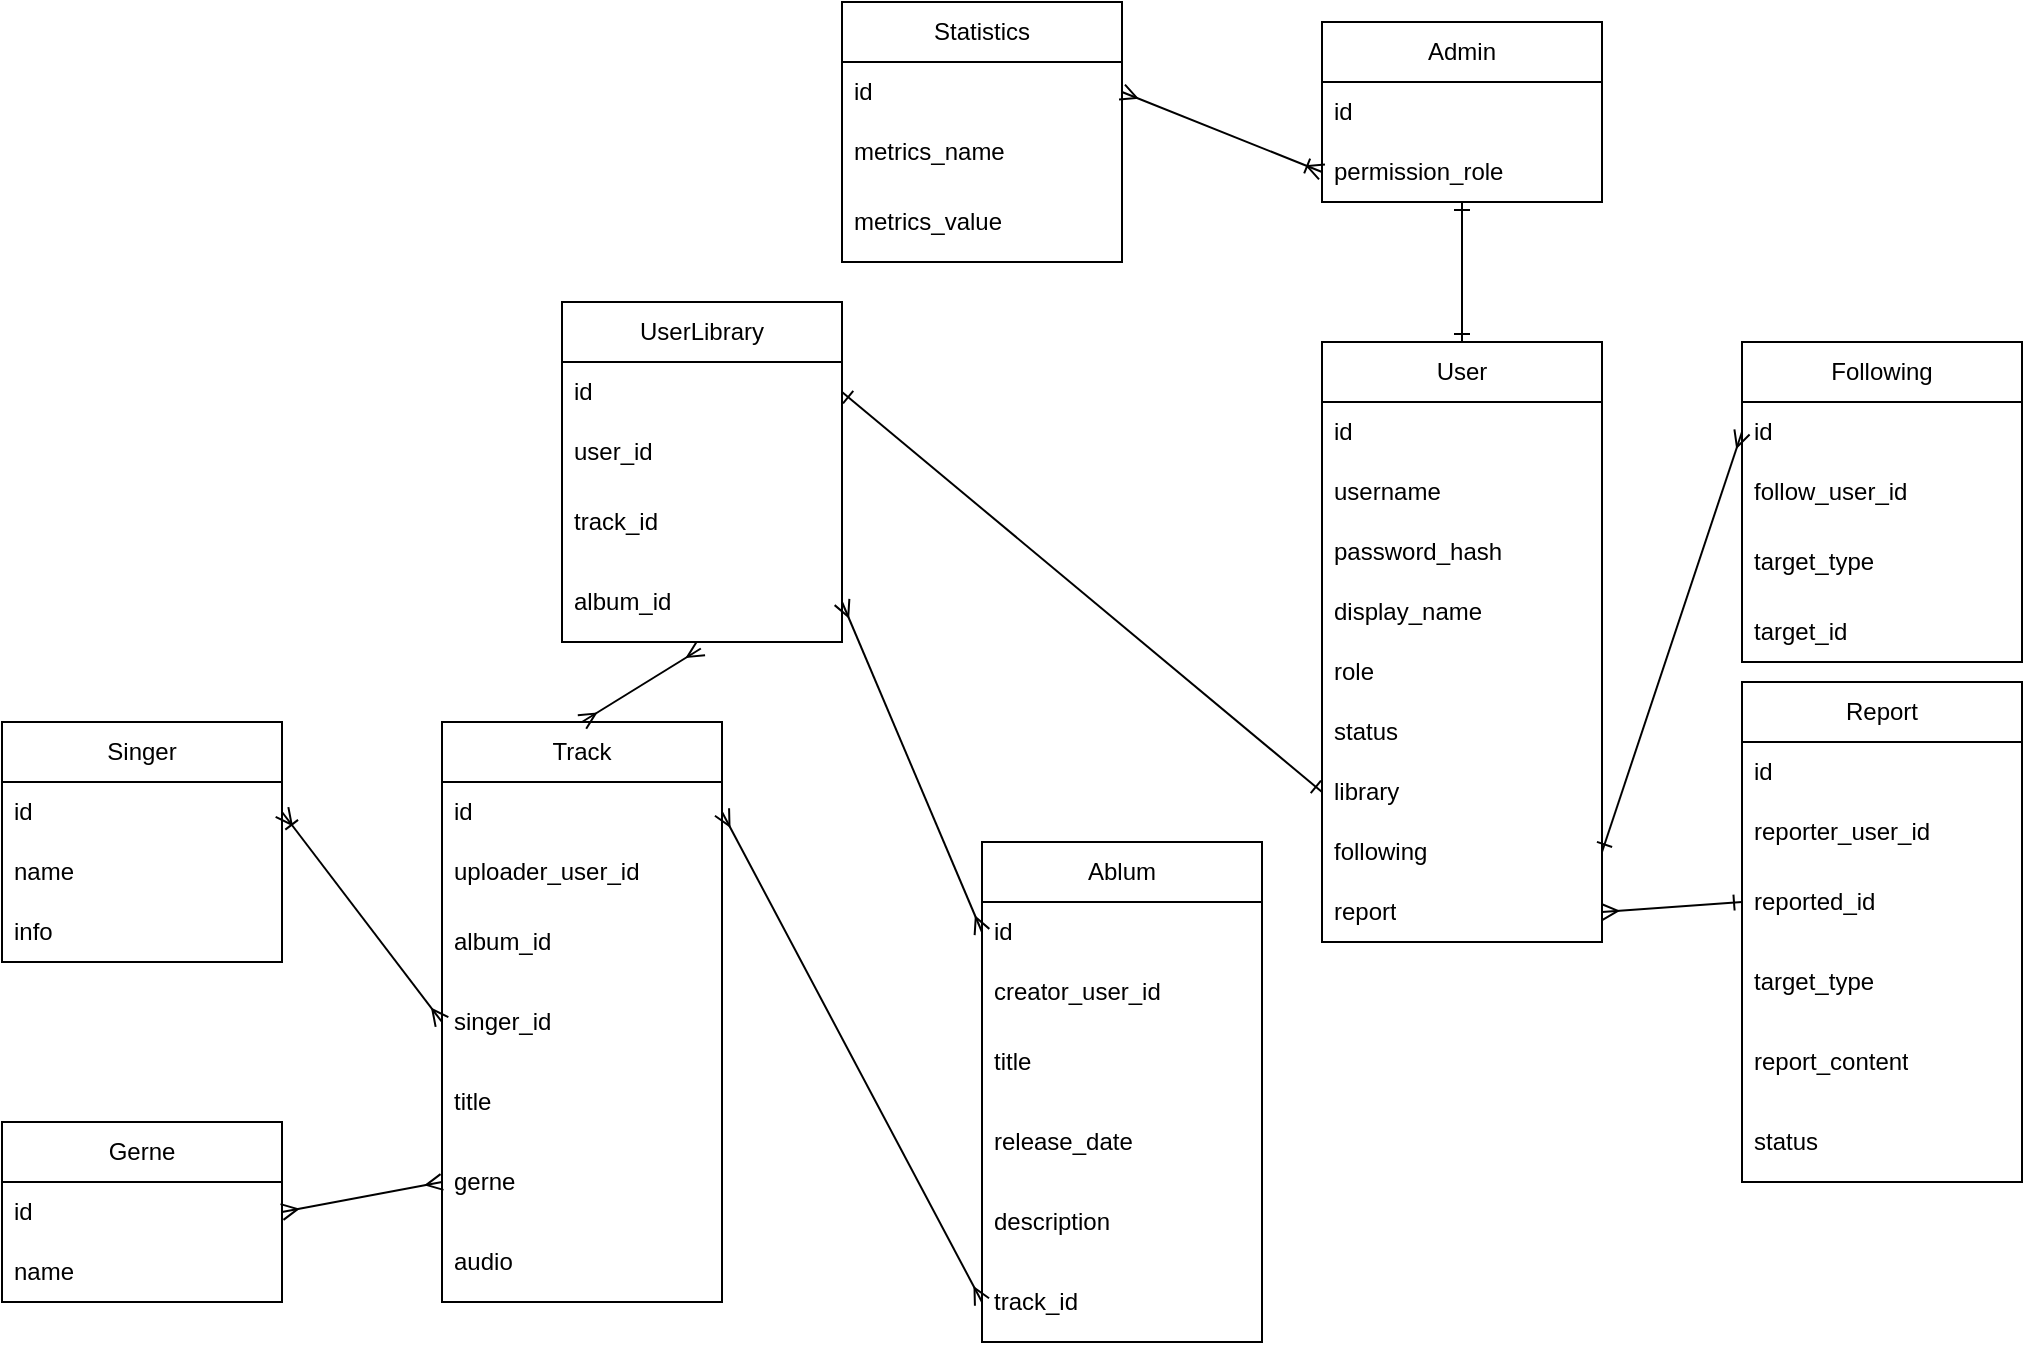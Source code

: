 <mxfile version="28.2.0">
  <diagram name="Page-1" id="NPyNDlLzZnSuLOFppPFg">
    <mxGraphModel dx="2388" dy="2002" grid="1" gridSize="10" guides="1" tooltips="1" connect="1" arrows="1" fold="1" page="1" pageScale="1" pageWidth="850" pageHeight="1100" math="0" shadow="0">
      <root>
        <mxCell id="0" />
        <mxCell id="1" parent="0" />
        <mxCell id="Ij8ILZ2qNgfakyNw2iji-5" value="User" style="swimlane;fontStyle=0;childLayout=stackLayout;horizontal=1;startSize=30;horizontalStack=0;resizeParent=1;resizeParentMax=0;resizeLast=0;collapsible=1;marginBottom=0;whiteSpace=wrap;html=1;" vertex="1" parent="1">
          <mxGeometry x="300" y="-280" width="140" height="300" as="geometry" />
        </mxCell>
        <mxCell id="Ij8ILZ2qNgfakyNw2iji-6" value="id" style="text;strokeColor=none;fillColor=none;align=left;verticalAlign=middle;spacingLeft=4;spacingRight=4;overflow=hidden;points=[[0,0.5],[1,0.5]];portConstraint=eastwest;rotatable=0;whiteSpace=wrap;html=1;" vertex="1" parent="Ij8ILZ2qNgfakyNw2iji-5">
          <mxGeometry y="30" width="140" height="30" as="geometry" />
        </mxCell>
        <mxCell id="Ij8ILZ2qNgfakyNw2iji-7" value="username" style="text;strokeColor=none;fillColor=none;align=left;verticalAlign=middle;spacingLeft=4;spacingRight=4;overflow=hidden;points=[[0,0.5],[1,0.5]];portConstraint=eastwest;rotatable=0;whiteSpace=wrap;html=1;" vertex="1" parent="Ij8ILZ2qNgfakyNw2iji-5">
          <mxGeometry y="60" width="140" height="30" as="geometry" />
        </mxCell>
        <mxCell id="Ij8ILZ2qNgfakyNw2iji-8" value="password_hash" style="text;strokeColor=none;fillColor=none;align=left;verticalAlign=middle;spacingLeft=4;spacingRight=4;overflow=hidden;points=[[0,0.5],[1,0.5]];portConstraint=eastwest;rotatable=0;whiteSpace=wrap;html=1;" vertex="1" parent="Ij8ILZ2qNgfakyNw2iji-5">
          <mxGeometry y="90" width="140" height="30" as="geometry" />
        </mxCell>
        <mxCell id="Ij8ILZ2qNgfakyNw2iji-55" value="display_name" style="text;strokeColor=none;fillColor=none;align=left;verticalAlign=middle;spacingLeft=4;spacingRight=4;overflow=hidden;points=[[0,0.5],[1,0.5]];portConstraint=eastwest;rotatable=0;whiteSpace=wrap;html=1;" vertex="1" parent="Ij8ILZ2qNgfakyNw2iji-5">
          <mxGeometry y="120" width="140" height="30" as="geometry" />
        </mxCell>
        <mxCell id="Ij8ILZ2qNgfakyNw2iji-56" value="role" style="text;strokeColor=none;fillColor=none;align=left;verticalAlign=middle;spacingLeft=4;spacingRight=4;overflow=hidden;points=[[0,0.5],[1,0.5]];portConstraint=eastwest;rotatable=0;whiteSpace=wrap;html=1;" vertex="1" parent="Ij8ILZ2qNgfakyNw2iji-5">
          <mxGeometry y="150" width="140" height="30" as="geometry" />
        </mxCell>
        <mxCell id="Ij8ILZ2qNgfakyNw2iji-57" value="status" style="text;strokeColor=none;fillColor=none;align=left;verticalAlign=middle;spacingLeft=4;spacingRight=4;overflow=hidden;points=[[0,0.5],[1,0.5]];portConstraint=eastwest;rotatable=0;whiteSpace=wrap;html=1;" vertex="1" parent="Ij8ILZ2qNgfakyNw2iji-5">
          <mxGeometry y="180" width="140" height="30" as="geometry" />
        </mxCell>
        <mxCell id="Ij8ILZ2qNgfakyNw2iji-58" value="library" style="text;strokeColor=none;fillColor=none;align=left;verticalAlign=middle;spacingLeft=4;spacingRight=4;overflow=hidden;points=[[0,0.5],[1,0.5]];portConstraint=eastwest;rotatable=0;whiteSpace=wrap;html=1;" vertex="1" parent="Ij8ILZ2qNgfakyNw2iji-5">
          <mxGeometry y="210" width="140" height="30" as="geometry" />
        </mxCell>
        <mxCell id="Ij8ILZ2qNgfakyNw2iji-59" value="following" style="text;strokeColor=none;fillColor=none;align=left;verticalAlign=middle;spacingLeft=4;spacingRight=4;overflow=hidden;points=[[0,0.5],[1,0.5]];portConstraint=eastwest;rotatable=0;whiteSpace=wrap;html=1;" vertex="1" parent="Ij8ILZ2qNgfakyNw2iji-5">
          <mxGeometry y="240" width="140" height="30" as="geometry" />
        </mxCell>
        <mxCell id="Ij8ILZ2qNgfakyNw2iji-61" value="report" style="text;strokeColor=none;fillColor=none;align=left;verticalAlign=middle;spacingLeft=4;spacingRight=4;overflow=hidden;points=[[0,0.5],[1,0.5]];portConstraint=eastwest;rotatable=0;whiteSpace=wrap;html=1;" vertex="1" parent="Ij8ILZ2qNgfakyNw2iji-5">
          <mxGeometry y="270" width="140" height="30" as="geometry" />
        </mxCell>
        <mxCell id="Ij8ILZ2qNgfakyNw2iji-18" value="Following" style="swimlane;fontStyle=0;childLayout=stackLayout;horizontal=1;startSize=30;horizontalStack=0;resizeParent=1;resizeParentMax=0;resizeLast=0;collapsible=1;marginBottom=0;whiteSpace=wrap;html=1;" vertex="1" parent="1">
          <mxGeometry x="510" y="-280" width="140" height="160" as="geometry" />
        </mxCell>
        <mxCell id="Ij8ILZ2qNgfakyNw2iji-19" value="id" style="text;strokeColor=none;fillColor=none;align=left;verticalAlign=middle;spacingLeft=4;spacingRight=4;overflow=hidden;points=[[0,0.5],[1,0.5]];portConstraint=eastwest;rotatable=0;whiteSpace=wrap;html=1;" vertex="1" parent="Ij8ILZ2qNgfakyNw2iji-18">
          <mxGeometry y="30" width="140" height="30" as="geometry" />
        </mxCell>
        <mxCell id="Ij8ILZ2qNgfakyNw2iji-20" value="follow_user_id" style="text;strokeColor=none;fillColor=none;align=left;verticalAlign=middle;spacingLeft=4;spacingRight=4;overflow=hidden;points=[[0,0.5],[1,0.5]];portConstraint=eastwest;rotatable=0;whiteSpace=wrap;html=1;" vertex="1" parent="Ij8ILZ2qNgfakyNw2iji-18">
          <mxGeometry y="60" width="140" height="30" as="geometry" />
        </mxCell>
        <mxCell id="Ij8ILZ2qNgfakyNw2iji-21" value="target_type" style="text;strokeColor=none;fillColor=none;align=left;verticalAlign=middle;spacingLeft=4;spacingRight=4;overflow=hidden;points=[[0,0.5],[1,0.5]];portConstraint=eastwest;rotatable=0;whiteSpace=wrap;html=1;" vertex="1" parent="Ij8ILZ2qNgfakyNw2iji-18">
          <mxGeometry y="90" width="140" height="40" as="geometry" />
        </mxCell>
        <mxCell id="Ij8ILZ2qNgfakyNw2iji-65" value="target_id" style="text;strokeColor=none;fillColor=none;align=left;verticalAlign=middle;spacingLeft=4;spacingRight=4;overflow=hidden;points=[[0,0.5],[1,0.5]];portConstraint=eastwest;rotatable=0;whiteSpace=wrap;html=1;" vertex="1" parent="Ij8ILZ2qNgfakyNw2iji-18">
          <mxGeometry y="130" width="140" height="30" as="geometry" />
        </mxCell>
        <mxCell id="Ij8ILZ2qNgfakyNw2iji-23" value="Gerne" style="swimlane;fontStyle=0;childLayout=stackLayout;horizontal=1;startSize=30;horizontalStack=0;resizeParent=1;resizeParentMax=0;resizeLast=0;collapsible=1;marginBottom=0;whiteSpace=wrap;html=1;" vertex="1" parent="1">
          <mxGeometry x="-360" y="110" width="140" height="90" as="geometry" />
        </mxCell>
        <mxCell id="Ij8ILZ2qNgfakyNw2iji-24" value="id" style="text;strokeColor=none;fillColor=none;align=left;verticalAlign=middle;spacingLeft=4;spacingRight=4;overflow=hidden;points=[[0,0.5],[1,0.5]];portConstraint=eastwest;rotatable=0;whiteSpace=wrap;html=1;" vertex="1" parent="Ij8ILZ2qNgfakyNw2iji-23">
          <mxGeometry y="30" width="140" height="30" as="geometry" />
        </mxCell>
        <mxCell id="Ij8ILZ2qNgfakyNw2iji-25" value="name" style="text;strokeColor=none;fillColor=none;align=left;verticalAlign=middle;spacingLeft=4;spacingRight=4;overflow=hidden;points=[[0,0.5],[1,0.5]];portConstraint=eastwest;rotatable=0;whiteSpace=wrap;html=1;" vertex="1" parent="Ij8ILZ2qNgfakyNw2iji-23">
          <mxGeometry y="60" width="140" height="30" as="geometry" />
        </mxCell>
        <mxCell id="Ij8ILZ2qNgfakyNw2iji-27" value="Ablum" style="swimlane;fontStyle=0;childLayout=stackLayout;horizontal=1;startSize=30;horizontalStack=0;resizeParent=1;resizeParentMax=0;resizeLast=0;collapsible=1;marginBottom=0;whiteSpace=wrap;html=1;" vertex="1" parent="1">
          <mxGeometry x="130" y="-30" width="140" height="250" as="geometry" />
        </mxCell>
        <mxCell id="Ij8ILZ2qNgfakyNw2iji-28" value="id" style="text;strokeColor=none;fillColor=none;align=left;verticalAlign=middle;spacingLeft=4;spacingRight=4;overflow=hidden;points=[[0,0.5],[1,0.5]];portConstraint=eastwest;rotatable=0;whiteSpace=wrap;html=1;" vertex="1" parent="Ij8ILZ2qNgfakyNw2iji-27">
          <mxGeometry y="30" width="140" height="30" as="geometry" />
        </mxCell>
        <mxCell id="Ij8ILZ2qNgfakyNw2iji-29" value="creator_user_id" style="text;strokeColor=none;fillColor=none;align=left;verticalAlign=middle;spacingLeft=4;spacingRight=4;overflow=hidden;points=[[0,0.5],[1,0.5]];portConstraint=eastwest;rotatable=0;whiteSpace=wrap;html=1;" vertex="1" parent="Ij8ILZ2qNgfakyNw2iji-27">
          <mxGeometry y="60" width="140" height="30" as="geometry" />
        </mxCell>
        <mxCell id="Ij8ILZ2qNgfakyNw2iji-30" value="title" style="text;strokeColor=none;fillColor=none;align=left;verticalAlign=middle;spacingLeft=4;spacingRight=4;overflow=hidden;points=[[0,0.5],[1,0.5]];portConstraint=eastwest;rotatable=0;whiteSpace=wrap;html=1;" vertex="1" parent="Ij8ILZ2qNgfakyNw2iji-27">
          <mxGeometry y="90" width="140" height="40" as="geometry" />
        </mxCell>
        <mxCell id="Ij8ILZ2qNgfakyNw2iji-66" value="release_date" style="text;strokeColor=none;fillColor=none;align=left;verticalAlign=middle;spacingLeft=4;spacingRight=4;overflow=hidden;points=[[0,0.5],[1,0.5]];portConstraint=eastwest;rotatable=0;whiteSpace=wrap;html=1;" vertex="1" parent="Ij8ILZ2qNgfakyNw2iji-27">
          <mxGeometry y="130" width="140" height="40" as="geometry" />
        </mxCell>
        <mxCell id="Ij8ILZ2qNgfakyNw2iji-67" value="description" style="text;strokeColor=none;fillColor=none;align=left;verticalAlign=middle;spacingLeft=4;spacingRight=4;overflow=hidden;points=[[0,0.5],[1,0.5]];portConstraint=eastwest;rotatable=0;whiteSpace=wrap;html=1;" vertex="1" parent="Ij8ILZ2qNgfakyNw2iji-27">
          <mxGeometry y="170" width="140" height="40" as="geometry" />
        </mxCell>
        <mxCell id="Ij8ILZ2qNgfakyNw2iji-85" value="track_id" style="text;strokeColor=none;fillColor=none;align=left;verticalAlign=middle;spacingLeft=4;spacingRight=4;overflow=hidden;points=[[0,0.5],[1,0.5]];portConstraint=eastwest;rotatable=0;whiteSpace=wrap;html=1;" vertex="1" parent="Ij8ILZ2qNgfakyNw2iji-27">
          <mxGeometry y="210" width="140" height="40" as="geometry" />
        </mxCell>
        <mxCell id="Ij8ILZ2qNgfakyNw2iji-31" value="Singer" style="swimlane;fontStyle=0;childLayout=stackLayout;horizontal=1;startSize=30;horizontalStack=0;resizeParent=1;resizeParentMax=0;resizeLast=0;collapsible=1;marginBottom=0;whiteSpace=wrap;html=1;" vertex="1" parent="1">
          <mxGeometry x="-360" y="-90" width="140" height="120" as="geometry" />
        </mxCell>
        <mxCell id="Ij8ILZ2qNgfakyNw2iji-32" value="id" style="text;strokeColor=none;fillColor=none;align=left;verticalAlign=middle;spacingLeft=4;spacingRight=4;overflow=hidden;points=[[0,0.5],[1,0.5]];portConstraint=eastwest;rotatable=0;whiteSpace=wrap;html=1;" vertex="1" parent="Ij8ILZ2qNgfakyNw2iji-31">
          <mxGeometry y="30" width="140" height="30" as="geometry" />
        </mxCell>
        <mxCell id="Ij8ILZ2qNgfakyNw2iji-33" value="name" style="text;strokeColor=none;fillColor=none;align=left;verticalAlign=middle;spacingLeft=4;spacingRight=4;overflow=hidden;points=[[0,0.5],[1,0.5]];portConstraint=eastwest;rotatable=0;whiteSpace=wrap;html=1;" vertex="1" parent="Ij8ILZ2qNgfakyNw2iji-31">
          <mxGeometry y="60" width="140" height="30" as="geometry" />
        </mxCell>
        <mxCell id="Ij8ILZ2qNgfakyNw2iji-70" value="info" style="text;strokeColor=none;fillColor=none;align=left;verticalAlign=middle;spacingLeft=4;spacingRight=4;overflow=hidden;points=[[0,0.5],[1,0.5]];portConstraint=eastwest;rotatable=0;whiteSpace=wrap;html=1;" vertex="1" parent="Ij8ILZ2qNgfakyNw2iji-31">
          <mxGeometry y="90" width="140" height="30" as="geometry" />
        </mxCell>
        <mxCell id="Ij8ILZ2qNgfakyNw2iji-35" value="Track" style="swimlane;fontStyle=0;childLayout=stackLayout;horizontal=1;startSize=30;horizontalStack=0;resizeParent=1;resizeParentMax=0;resizeLast=0;collapsible=1;marginBottom=0;whiteSpace=wrap;html=1;" vertex="1" parent="1">
          <mxGeometry x="-140" y="-90" width="140" height="290" as="geometry" />
        </mxCell>
        <mxCell id="Ij8ILZ2qNgfakyNw2iji-36" value="id" style="text;strokeColor=none;fillColor=none;align=left;verticalAlign=middle;spacingLeft=4;spacingRight=4;overflow=hidden;points=[[0,0.5],[1,0.5]];portConstraint=eastwest;rotatable=0;whiteSpace=wrap;html=1;" vertex="1" parent="Ij8ILZ2qNgfakyNw2iji-35">
          <mxGeometry y="30" width="140" height="30" as="geometry" />
        </mxCell>
        <mxCell id="Ij8ILZ2qNgfakyNw2iji-37" value="uploader_user_id" style="text;strokeColor=none;fillColor=none;align=left;verticalAlign=middle;spacingLeft=4;spacingRight=4;overflow=hidden;points=[[0,0.5],[1,0.5]];portConstraint=eastwest;rotatable=0;whiteSpace=wrap;html=1;" vertex="1" parent="Ij8ILZ2qNgfakyNw2iji-35">
          <mxGeometry y="60" width="140" height="30" as="geometry" />
        </mxCell>
        <mxCell id="Ij8ILZ2qNgfakyNw2iji-38" value="album_id" style="text;strokeColor=none;fillColor=none;align=left;verticalAlign=middle;spacingLeft=4;spacingRight=4;overflow=hidden;points=[[0,0.5],[1,0.5]];portConstraint=eastwest;rotatable=0;whiteSpace=wrap;html=1;" vertex="1" parent="Ij8ILZ2qNgfakyNw2iji-35">
          <mxGeometry y="90" width="140" height="40" as="geometry" />
        </mxCell>
        <mxCell id="Ij8ILZ2qNgfakyNw2iji-74" value="singer_id" style="text;strokeColor=none;fillColor=none;align=left;verticalAlign=middle;spacingLeft=4;spacingRight=4;overflow=hidden;points=[[0,0.5],[1,0.5]];portConstraint=eastwest;rotatable=0;whiteSpace=wrap;html=1;" vertex="1" parent="Ij8ILZ2qNgfakyNw2iji-35">
          <mxGeometry y="130" width="140" height="40" as="geometry" />
        </mxCell>
        <mxCell id="Ij8ILZ2qNgfakyNw2iji-71" value="title" style="text;strokeColor=none;fillColor=none;align=left;verticalAlign=middle;spacingLeft=4;spacingRight=4;overflow=hidden;points=[[0,0.5],[1,0.5]];portConstraint=eastwest;rotatable=0;whiteSpace=wrap;html=1;" vertex="1" parent="Ij8ILZ2qNgfakyNw2iji-35">
          <mxGeometry y="170" width="140" height="40" as="geometry" />
        </mxCell>
        <mxCell id="Ij8ILZ2qNgfakyNw2iji-73" value="gerne" style="text;strokeColor=none;fillColor=none;align=left;verticalAlign=middle;spacingLeft=4;spacingRight=4;overflow=hidden;points=[[0,0.5],[1,0.5]];portConstraint=eastwest;rotatable=0;whiteSpace=wrap;html=1;" vertex="1" parent="Ij8ILZ2qNgfakyNw2iji-35">
          <mxGeometry y="210" width="140" height="40" as="geometry" />
        </mxCell>
        <mxCell id="Ij8ILZ2qNgfakyNw2iji-72" value="audio" style="text;strokeColor=none;fillColor=none;align=left;verticalAlign=middle;spacingLeft=4;spacingRight=4;overflow=hidden;points=[[0,0.5],[1,0.5]];portConstraint=eastwest;rotatable=0;whiteSpace=wrap;html=1;" vertex="1" parent="Ij8ILZ2qNgfakyNw2iji-35">
          <mxGeometry y="250" width="140" height="40" as="geometry" />
        </mxCell>
        <mxCell id="Ij8ILZ2qNgfakyNw2iji-39" value="UserLibrary" style="swimlane;fontStyle=0;childLayout=stackLayout;horizontal=1;startSize=30;horizontalStack=0;resizeParent=1;resizeParentMax=0;resizeLast=0;collapsible=1;marginBottom=0;whiteSpace=wrap;html=1;" vertex="1" parent="1">
          <mxGeometry x="-80" y="-300" width="140" height="170" as="geometry" />
        </mxCell>
        <mxCell id="Ij8ILZ2qNgfakyNw2iji-40" value="id" style="text;strokeColor=none;fillColor=none;align=left;verticalAlign=middle;spacingLeft=4;spacingRight=4;overflow=hidden;points=[[0,0.5],[1,0.5]];portConstraint=eastwest;rotatable=0;whiteSpace=wrap;html=1;" vertex="1" parent="Ij8ILZ2qNgfakyNw2iji-39">
          <mxGeometry y="30" width="140" height="30" as="geometry" />
        </mxCell>
        <mxCell id="Ij8ILZ2qNgfakyNw2iji-41" value="user_id" style="text;strokeColor=none;fillColor=none;align=left;verticalAlign=middle;spacingLeft=4;spacingRight=4;overflow=hidden;points=[[0,0.5],[1,0.5]];portConstraint=eastwest;rotatable=0;whiteSpace=wrap;html=1;" vertex="1" parent="Ij8ILZ2qNgfakyNw2iji-39">
          <mxGeometry y="60" width="140" height="30" as="geometry" />
        </mxCell>
        <mxCell id="Ij8ILZ2qNgfakyNw2iji-42" value="track_id" style="text;strokeColor=none;fillColor=none;align=left;verticalAlign=middle;spacingLeft=4;spacingRight=4;overflow=hidden;points=[[0,0.5],[1,0.5]];portConstraint=eastwest;rotatable=0;whiteSpace=wrap;html=1;" vertex="1" parent="Ij8ILZ2qNgfakyNw2iji-39">
          <mxGeometry y="90" width="140" height="40" as="geometry" />
        </mxCell>
        <mxCell id="Ij8ILZ2qNgfakyNw2iji-75" value="album_id" style="text;strokeColor=none;fillColor=none;align=left;verticalAlign=middle;spacingLeft=4;spacingRight=4;overflow=hidden;points=[[0,0.5],[1,0.5]];portConstraint=eastwest;rotatable=0;whiteSpace=wrap;html=1;" vertex="1" parent="Ij8ILZ2qNgfakyNw2iji-39">
          <mxGeometry y="130" width="140" height="40" as="geometry" />
        </mxCell>
        <mxCell id="Ij8ILZ2qNgfakyNw2iji-43" value="Statistics" style="swimlane;fontStyle=0;childLayout=stackLayout;horizontal=1;startSize=30;horizontalStack=0;resizeParent=1;resizeParentMax=0;resizeLast=0;collapsible=1;marginBottom=0;whiteSpace=wrap;html=1;" vertex="1" parent="1">
          <mxGeometry x="60" y="-450" width="140" height="130" as="geometry" />
        </mxCell>
        <mxCell id="Ij8ILZ2qNgfakyNw2iji-44" value="id" style="text;strokeColor=none;fillColor=none;align=left;verticalAlign=middle;spacingLeft=4;spacingRight=4;overflow=hidden;points=[[0,0.5],[1,0.5]];portConstraint=eastwest;rotatable=0;whiteSpace=wrap;html=1;" vertex="1" parent="Ij8ILZ2qNgfakyNw2iji-43">
          <mxGeometry y="30" width="140" height="30" as="geometry" />
        </mxCell>
        <mxCell id="Ij8ILZ2qNgfakyNw2iji-45" value="metrics_name" style="text;strokeColor=none;fillColor=none;align=left;verticalAlign=middle;spacingLeft=4;spacingRight=4;overflow=hidden;points=[[0,0.5],[1,0.5]];portConstraint=eastwest;rotatable=0;whiteSpace=wrap;html=1;" vertex="1" parent="Ij8ILZ2qNgfakyNw2iji-43">
          <mxGeometry y="60" width="140" height="30" as="geometry" />
        </mxCell>
        <mxCell id="Ij8ILZ2qNgfakyNw2iji-46" value="metrics_value" style="text;strokeColor=none;fillColor=none;align=left;verticalAlign=middle;spacingLeft=4;spacingRight=4;overflow=hidden;points=[[0,0.5],[1,0.5]];portConstraint=eastwest;rotatable=0;whiteSpace=wrap;html=1;" vertex="1" parent="Ij8ILZ2qNgfakyNw2iji-43">
          <mxGeometry y="90" width="140" height="40" as="geometry" />
        </mxCell>
        <mxCell id="Ij8ILZ2qNgfakyNw2iji-47" value="Admin" style="swimlane;fontStyle=0;childLayout=stackLayout;horizontal=1;startSize=30;horizontalStack=0;resizeParent=1;resizeParentMax=0;resizeLast=0;collapsible=1;marginBottom=0;whiteSpace=wrap;html=1;" vertex="1" parent="1">
          <mxGeometry x="300" y="-440" width="140" height="90" as="geometry" />
        </mxCell>
        <mxCell id="Ij8ILZ2qNgfakyNw2iji-48" value="id" style="text;strokeColor=none;fillColor=none;align=left;verticalAlign=middle;spacingLeft=4;spacingRight=4;overflow=hidden;points=[[0,0.5],[1,0.5]];portConstraint=eastwest;rotatable=0;whiteSpace=wrap;html=1;" vertex="1" parent="Ij8ILZ2qNgfakyNw2iji-47">
          <mxGeometry y="30" width="140" height="30" as="geometry" />
        </mxCell>
        <mxCell id="Ij8ILZ2qNgfakyNw2iji-49" value="permission_role" style="text;strokeColor=none;fillColor=none;align=left;verticalAlign=middle;spacingLeft=4;spacingRight=4;overflow=hidden;points=[[0,0.5],[1,0.5]];portConstraint=eastwest;rotatable=0;whiteSpace=wrap;html=1;" vertex="1" parent="Ij8ILZ2qNgfakyNw2iji-47">
          <mxGeometry y="60" width="140" height="30" as="geometry" />
        </mxCell>
        <mxCell id="Ij8ILZ2qNgfakyNw2iji-51" value="Report" style="swimlane;fontStyle=0;childLayout=stackLayout;horizontal=1;startSize=30;horizontalStack=0;resizeParent=1;resizeParentMax=0;resizeLast=0;collapsible=1;marginBottom=0;whiteSpace=wrap;html=1;" vertex="1" parent="1">
          <mxGeometry x="510" y="-110" width="140" height="250" as="geometry" />
        </mxCell>
        <mxCell id="Ij8ILZ2qNgfakyNw2iji-52" value="id" style="text;strokeColor=none;fillColor=none;align=left;verticalAlign=middle;spacingLeft=4;spacingRight=4;overflow=hidden;points=[[0,0.5],[1,0.5]];portConstraint=eastwest;rotatable=0;whiteSpace=wrap;html=1;" vertex="1" parent="Ij8ILZ2qNgfakyNw2iji-51">
          <mxGeometry y="30" width="140" height="30" as="geometry" />
        </mxCell>
        <mxCell id="Ij8ILZ2qNgfakyNw2iji-53" value="reporter_user_id" style="text;strokeColor=none;fillColor=none;align=left;verticalAlign=middle;spacingLeft=4;spacingRight=4;overflow=hidden;points=[[0,0.5],[1,0.5]];portConstraint=eastwest;rotatable=0;whiteSpace=wrap;html=1;" vertex="1" parent="Ij8ILZ2qNgfakyNw2iji-51">
          <mxGeometry y="60" width="140" height="30" as="geometry" />
        </mxCell>
        <mxCell id="Ij8ILZ2qNgfakyNw2iji-54" value="reported_id" style="text;strokeColor=none;fillColor=none;align=left;verticalAlign=middle;spacingLeft=4;spacingRight=4;overflow=hidden;points=[[0,0.5],[1,0.5]];portConstraint=eastwest;rotatable=0;whiteSpace=wrap;html=1;" vertex="1" parent="Ij8ILZ2qNgfakyNw2iji-51">
          <mxGeometry y="90" width="140" height="40" as="geometry" />
        </mxCell>
        <mxCell id="Ij8ILZ2qNgfakyNw2iji-62" value="target_type" style="text;strokeColor=none;fillColor=none;align=left;verticalAlign=middle;spacingLeft=4;spacingRight=4;overflow=hidden;points=[[0,0.5],[1,0.5]];portConstraint=eastwest;rotatable=0;whiteSpace=wrap;html=1;" vertex="1" parent="Ij8ILZ2qNgfakyNw2iji-51">
          <mxGeometry y="130" width="140" height="40" as="geometry" />
        </mxCell>
        <mxCell id="Ij8ILZ2qNgfakyNw2iji-63" value="report_content" style="text;strokeColor=none;fillColor=none;align=left;verticalAlign=middle;spacingLeft=4;spacingRight=4;overflow=hidden;points=[[0,0.5],[1,0.5]];portConstraint=eastwest;rotatable=0;whiteSpace=wrap;html=1;" vertex="1" parent="Ij8ILZ2qNgfakyNw2iji-51">
          <mxGeometry y="170" width="140" height="40" as="geometry" />
        </mxCell>
        <mxCell id="Ij8ILZ2qNgfakyNw2iji-64" value="status" style="text;strokeColor=none;fillColor=none;align=left;verticalAlign=middle;spacingLeft=4;spacingRight=4;overflow=hidden;points=[[0,0.5],[1,0.5]];portConstraint=eastwest;rotatable=0;whiteSpace=wrap;html=1;" vertex="1" parent="Ij8ILZ2qNgfakyNw2iji-51">
          <mxGeometry y="210" width="140" height="40" as="geometry" />
        </mxCell>
        <mxCell id="Ij8ILZ2qNgfakyNw2iji-77" value="" style="endArrow=ERone;startArrow=ERmany;html=1;rounded=0;entryX=0;entryY=0.5;entryDx=0;entryDy=0;exitX=1;exitY=0.5;exitDx=0;exitDy=0;startFill=0;endFill=0;" edge="1" parent="1" source="Ij8ILZ2qNgfakyNw2iji-61" target="Ij8ILZ2qNgfakyNw2iji-54">
          <mxGeometry width="50" height="50" relative="1" as="geometry">
            <mxPoint x="620" y="170" as="sourcePoint" />
            <mxPoint x="670" y="120" as="targetPoint" />
          </mxGeometry>
        </mxCell>
        <mxCell id="Ij8ILZ2qNgfakyNw2iji-78" value="" style="endArrow=ERone;startArrow=ERone;html=1;rounded=0;entryX=0.5;entryY=0;entryDx=0;entryDy=0;startFill=0;endFill=0;" edge="1" parent="1" source="Ij8ILZ2qNgfakyNw2iji-49" target="Ij8ILZ2qNgfakyNw2iji-5">
          <mxGeometry width="50" height="50" relative="1" as="geometry">
            <mxPoint x="420" y="170" as="sourcePoint" />
            <mxPoint x="470" y="120" as="targetPoint" />
          </mxGeometry>
        </mxCell>
        <mxCell id="Ij8ILZ2qNgfakyNw2iji-79" value="" style="endArrow=ERone;startArrow=ERone;html=1;rounded=0;exitX=1;exitY=0.5;exitDx=0;exitDy=0;entryX=0;entryY=0.5;entryDx=0;entryDy=0;startFill=0;endFill=0;" edge="1" parent="1" source="Ij8ILZ2qNgfakyNw2iji-40" target="Ij8ILZ2qNgfakyNw2iji-58">
          <mxGeometry width="50" height="50" relative="1" as="geometry">
            <mxPoint x="310" y="180" as="sourcePoint" />
            <mxPoint x="400" y="170" as="targetPoint" />
          </mxGeometry>
        </mxCell>
        <mxCell id="Ij8ILZ2qNgfakyNw2iji-80" value="" style="endArrow=ERmany;startArrow=ERone;html=1;rounded=0;exitX=1;exitY=0.5;exitDx=0;exitDy=0;entryX=0;entryY=0.5;entryDx=0;entryDy=0;startFill=0;endFill=0;" edge="1" parent="1" source="Ij8ILZ2qNgfakyNw2iji-59" target="Ij8ILZ2qNgfakyNw2iji-19">
          <mxGeometry width="50" height="50" relative="1" as="geometry">
            <mxPoint x="400" y="330" as="sourcePoint" />
            <mxPoint x="480" y="210" as="targetPoint" />
          </mxGeometry>
        </mxCell>
        <mxCell id="Ij8ILZ2qNgfakyNw2iji-82" value="" style="endArrow=ERoneToMany;startArrow=ERmany;html=1;rounded=0;exitX=1;exitY=0.5;exitDx=0;exitDy=0;entryX=0;entryY=0.5;entryDx=0;entryDy=0;startFill=0;endFill=0;" edge="1" parent="1" source="Ij8ILZ2qNgfakyNw2iji-44" target="Ij8ILZ2qNgfakyNw2iji-49">
          <mxGeometry width="50" height="50" relative="1" as="geometry">
            <mxPoint x="540" y="320" as="sourcePoint" />
            <mxPoint x="650" y="120" as="targetPoint" />
          </mxGeometry>
        </mxCell>
        <mxCell id="Ij8ILZ2qNgfakyNw2iji-83" value="" style="endArrow=ERmany;startArrow=ERmany;html=1;rounded=0;entryX=0;entryY=0.5;entryDx=0;entryDy=0;exitX=1;exitY=0.5;exitDx=0;exitDy=0;startFill=0;endFill=0;" edge="1" parent="1" source="Ij8ILZ2qNgfakyNw2iji-75" target="Ij8ILZ2qNgfakyNw2iji-28">
          <mxGeometry width="50" height="50" relative="1" as="geometry">
            <mxPoint x="500" y="330" as="sourcePoint" />
            <mxPoint x="680" y="355" as="targetPoint" />
          </mxGeometry>
        </mxCell>
        <mxCell id="Ij8ILZ2qNgfakyNw2iji-84" value="" style="endArrow=ERmany;startArrow=ERmany;html=1;rounded=0;exitX=0;exitY=0.5;exitDx=0;exitDy=0;startFill=0;endFill=0;entryX=1;entryY=0.5;entryDx=0;entryDy=0;" edge="1" parent="1" source="Ij8ILZ2qNgfakyNw2iji-85" target="Ij8ILZ2qNgfakyNw2iji-36">
          <mxGeometry width="50" height="50" relative="1" as="geometry">
            <mxPoint x="470" y="485" as="sourcePoint" />
            <mxPoint x="-120" y="190" as="targetPoint" />
          </mxGeometry>
        </mxCell>
        <mxCell id="Ij8ILZ2qNgfakyNw2iji-87" value="" style="endArrow=ERmany;startArrow=ERmany;html=1;rounded=0;entryX=1;entryY=0.5;entryDx=0;entryDy=0;exitX=0;exitY=0.5;exitDx=0;exitDy=0;startFill=0;endFill=0;" edge="1" parent="1" source="Ij8ILZ2qNgfakyNw2iji-73" target="Ij8ILZ2qNgfakyNw2iji-24">
          <mxGeometry width="50" height="50" relative="1" as="geometry">
            <mxPoint x="680" y="575" as="sourcePoint" />
            <mxPoint x="770" y="510" as="targetPoint" />
          </mxGeometry>
        </mxCell>
        <mxCell id="Ij8ILZ2qNgfakyNw2iji-88" value="" style="endArrow=ERmany;startArrow=ERoneToMany;html=1;rounded=0;entryX=0;entryY=0.5;entryDx=0;entryDy=0;exitX=1;exitY=0.5;exitDx=0;exitDy=0;startFill=0;endFill=0;" edge="1" parent="1" source="Ij8ILZ2qNgfakyNw2iji-32" target="Ij8ILZ2qNgfakyNw2iji-74">
          <mxGeometry width="50" height="50" relative="1" as="geometry">
            <mxPoint x="410" y="725" as="sourcePoint" />
            <mxPoint x="500" y="660" as="targetPoint" />
          </mxGeometry>
        </mxCell>
        <mxCell id="Ij8ILZ2qNgfakyNw2iji-90" value="" style="endArrow=ERmany;startArrow=ERmany;html=1;rounded=0;exitX=0.496;exitY=1.081;exitDx=0;exitDy=0;startFill=0;endFill=0;entryX=0.5;entryY=0;entryDx=0;entryDy=0;exitPerimeter=0;" edge="1" parent="1" source="Ij8ILZ2qNgfakyNw2iji-75" target="Ij8ILZ2qNgfakyNw2iji-35">
          <mxGeometry width="50" height="50" relative="1" as="geometry">
            <mxPoint x="120" y="190" as="sourcePoint" />
            <mxPoint x="-10" y="200" as="targetPoint" />
          </mxGeometry>
        </mxCell>
      </root>
    </mxGraphModel>
  </diagram>
</mxfile>
